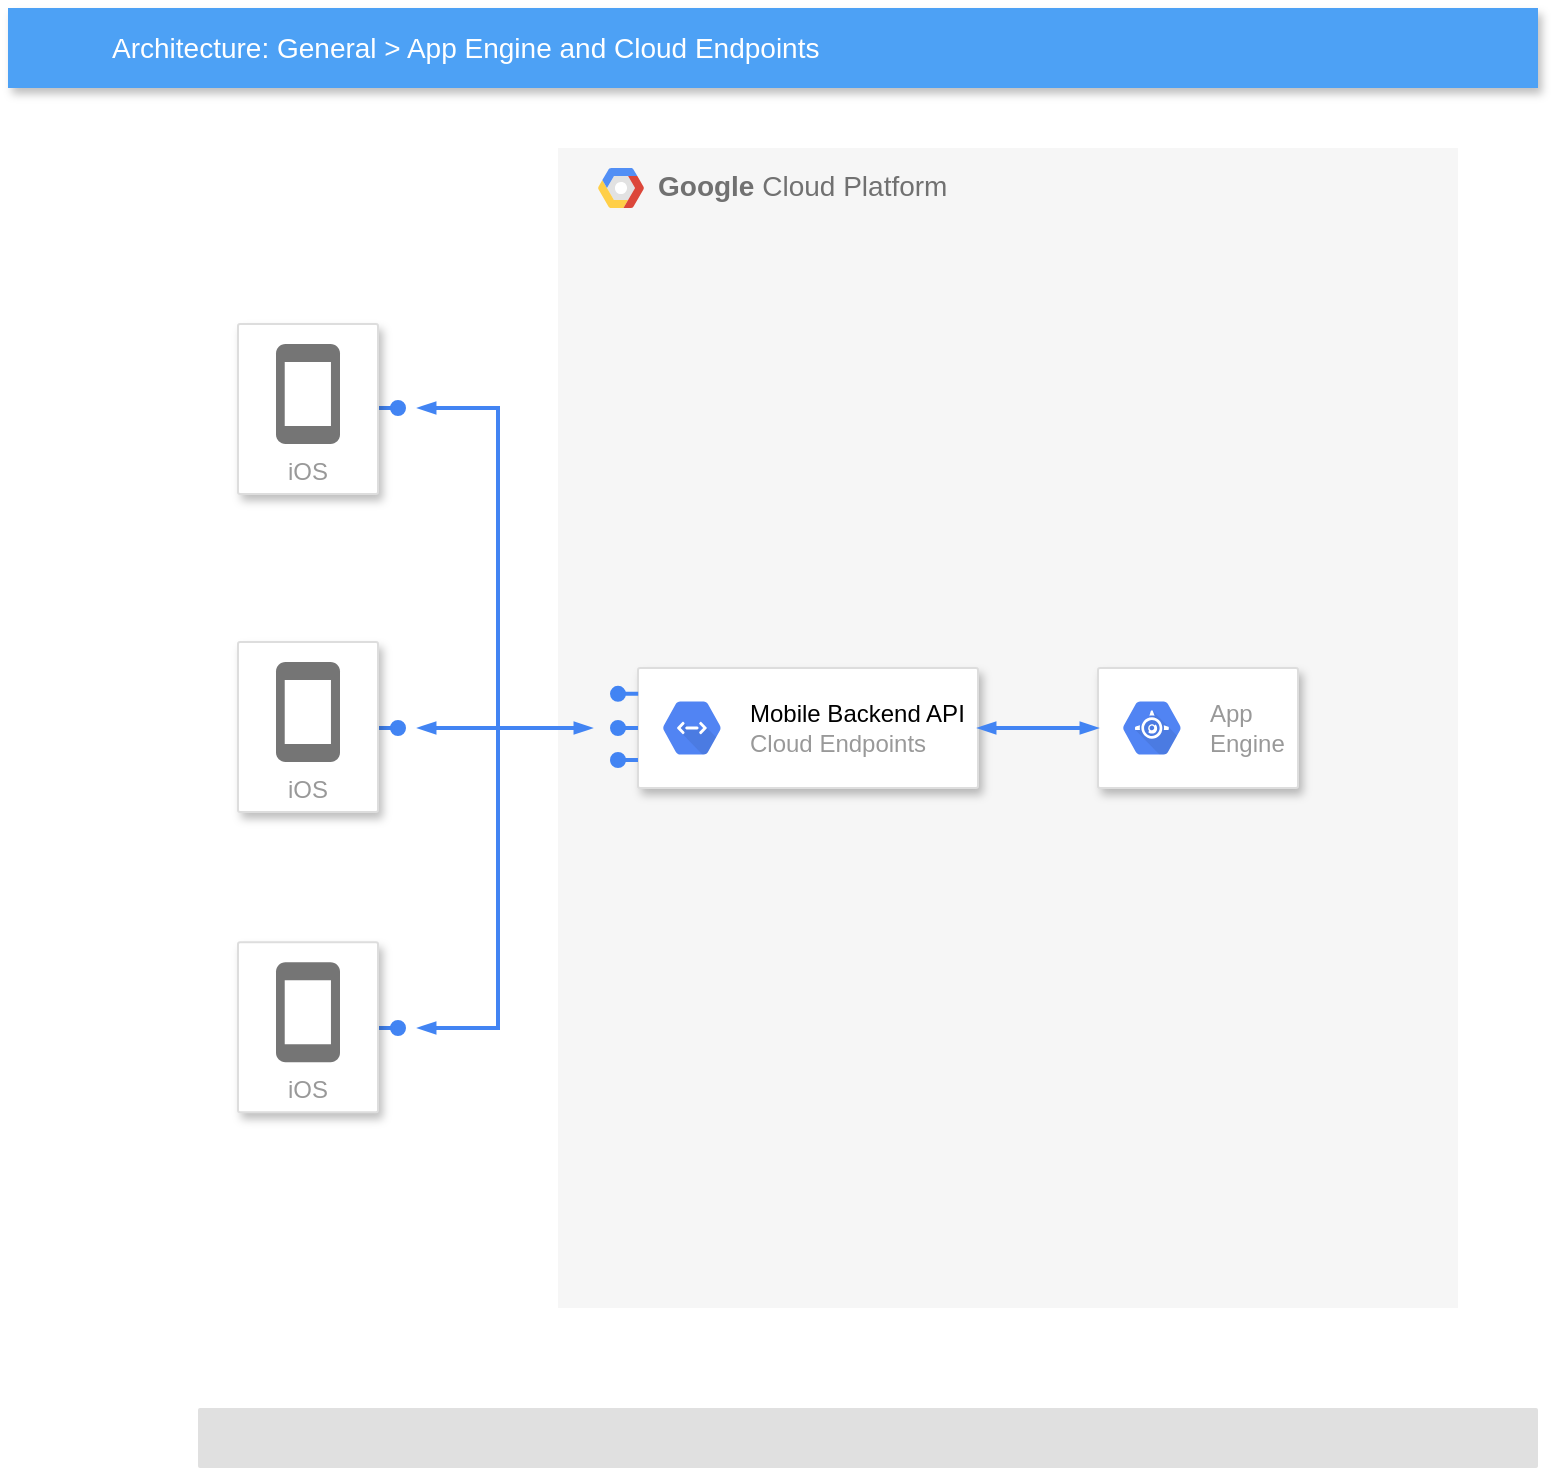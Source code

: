 <mxfile version="13.6.2" type="github"><diagram id="f106602c-feb2-e66a-4537-3a34d633f6aa" name="Page-1"><mxGraphModel dx="1422" dy="715" grid="1" gridSize="10" guides="1" tooltips="1" connect="1" arrows="1" fold="1" page="1" pageScale="1" pageWidth="1169" pageHeight="827" background="#ffffff" math="0" shadow="0"><root><mxCell id="0"/><mxCell id="1" parent="0"/><mxCell id="14" value="&lt;b&gt;Google &lt;/b&gt;Cloud Platform" style="fillColor=#F6F6F6;strokeColor=none;shadow=0;gradientColor=none;fontSize=14;align=left;spacing=10;fontColor=#717171;9E9E9E;verticalAlign=top;spacingTop=-4;fontStyle=0;spacingLeft=40;html=1;" parent="1" vertex="1"><mxGeometry x="360" y="110" width="450" height="580" as="geometry"/></mxCell><mxCell id="15" value="" style="shape=mxgraph.gcp2.google_cloud_platform;fillColor=#F6F6F6;strokeColor=none;shadow=0;gradientColor=none;" parent="14" vertex="1"><mxGeometry width="23" height="20" relative="1" as="geometry"><mxPoint x="20" y="10" as="offset"/></mxGeometry></mxCell><mxCell id="23" value="" style="strokeColor=#dddddd;fillColor=#ffffff;shadow=1;strokeWidth=1;rounded=1;absoluteArcSize=1;arcSize=2;fontSize=14;fontColor=#808080;align=left;html=1;" parent="14" vertex="1"><mxGeometry x="270" y="260" width="100" height="60" as="geometry"/></mxCell><mxCell id="24" value="App&#10;Engine" style="dashed=0;connectable=0;html=1;fillColor=#5184F3;strokeColor=none;shape=mxgraph.gcp2.hexIcon;prIcon=app_engine;part=1;labelPosition=right;verticalLabelPosition=middle;align=left;verticalAlign=middle;spacingLeft=5;fontColor=#999999;fontSize=12;" parent="23" vertex="1"><mxGeometry y="0.5" width="44" height="39" relative="1" as="geometry"><mxPoint x="5" y="-19.5" as="offset"/></mxGeometry></mxCell><mxCell id="2" value="Architecture: General &amp;gt; App Engine and Cloud Endpoints" style="fillColor=#4DA1F5;strokeColor=none;shadow=1;gradientColor=none;fontSize=14;align=left;spacingLeft=50;fontColor=#ffffff;html=1;" parent="1" vertex="1"><mxGeometry x="85" y="40" width="765" height="40" as="geometry"/></mxCell><mxCell id="5" value="" style="edgeStyle=elbowEdgeStyle;fontSize=12;html=1;endArrow=oval;endFill=1;rounded=0;strokeWidth=2;endSize=6;startSize=4;dashed=0;strokeColor=#4284F3;elbow=vertical;" parent="1" edge="1"><mxGeometry width="100" relative="1" as="geometry"><mxPoint x="270" y="239.953" as="sourcePoint"/><mxPoint x="280" y="240" as="targetPoint"/></mxGeometry></mxCell><mxCell id="8" value="" style="edgeStyle=elbowEdgeStyle;fontSize=12;html=1;endArrow=oval;endFill=1;rounded=0;strokeWidth=2;endSize=6;startSize=4;dashed=0;strokeColor=#4284F3;elbow=vertical;" parent="1" edge="1"><mxGeometry width="100" relative="1" as="geometry"><mxPoint x="270" y="399.94" as="sourcePoint"/><mxPoint x="280" y="400" as="targetPoint"/></mxGeometry></mxCell><mxCell id="11" value="" style="edgeStyle=elbowEdgeStyle;fontSize=12;html=1;endArrow=oval;endFill=1;rounded=0;strokeWidth=2;endSize=6;startSize=4;dashed=0;strokeColor=#4284F3;elbow=vertical;" parent="1" edge="1"><mxGeometry width="100" relative="1" as="geometry"><mxPoint x="270" y="549.989" as="sourcePoint"/><mxPoint x="280" y="550" as="targetPoint"/><Array as="points"/></mxGeometry></mxCell><mxCell id="12" value="" style="strokeColor=#dddddd;fillColor=#ffffff;shadow=1;strokeWidth=1;rounded=1;absoluteArcSize=1;arcSize=2;fontSize=14;fontColor=#808080;align=left;html=1;" parent="1" vertex="1"><mxGeometry x="400" y="370" width="170" height="60" as="geometry"/></mxCell><mxCell id="13" value="&lt;font color=&quot;#000000&quot;&gt;Mobile Backend API&lt;/font&gt;&lt;br&gt;Cloud Endpoints" style="dashed=0;connectable=0;html=1;fillColor=#5184F3;strokeColor=none;shape=mxgraph.gcp2.hexIcon;prIcon=cloud_endpoints;part=1;labelPosition=right;verticalLabelPosition=middle;align=left;verticalAlign=middle;spacingLeft=5;fontColor=#999999;fontSize=12;" parent="12" vertex="1"><mxGeometry y="0.5" width="44" height="39" relative="1" as="geometry"><mxPoint x="5" y="-19.5" as="offset"/></mxGeometry></mxCell><mxCell id="16" value="" style="rounded=1;absoluteArcSize=1;arcSize=2;html=1;strokeColor=none;gradientColor=none;shadow=0;dashed=0;strokeColor=none;fontSize=12;fontColor=#9E9E9E;align=left;verticalAlign=top;spacing=10;spacingTop=-4;fillColor=#E0E0E0;" parent="1" vertex="1"><mxGeometry x="180" y="740" width="670" height="30" as="geometry"/></mxCell><mxCell id="18" value="" style="edgeStyle=orthogonalEdgeStyle;fontSize=12;html=1;endArrow=blockThin;endFill=1;rounded=0;strokeWidth=2;endSize=4;startSize=4;dashed=0;strokeColor=#4284F3;startArrow=blockThin;startFill=1;" parent="1" edge="1"><mxGeometry width="100" relative="1" as="geometry"><mxPoint x="290" y="400" as="sourcePoint"/><mxPoint x="377" y="400" as="targetPoint"/><Array as="points"><mxPoint x="330" y="400"/><mxPoint x="330" y="400"/></Array></mxGeometry></mxCell><mxCell id="19" value="" style="fontSize=12;html=1;endArrow=blockThin;endFill=1;rounded=0;strokeWidth=2;endSize=4;startSize=4;dashed=0;strokeColor=#4284F3;startArrow=blockThin;startFill=1;edgeStyle=orthogonalEdgeStyle;" parent="1" edge="1"><mxGeometry width="100" relative="1" as="geometry"><mxPoint x="290" y="240" as="sourcePoint"/><mxPoint x="290" y="550" as="targetPoint"/><Array as="points"><mxPoint x="330" y="240"/><mxPoint x="330" y="550"/></Array></mxGeometry></mxCell><mxCell id="20" value="" style="edgeStyle=orthogonalEdgeStyle;fontSize=12;html=1;endArrow=oval;endFill=1;rounded=0;strokeWidth=2;endSize=6;startSize=4;dashed=0;strokeColor=#4284F3;exitX=0;exitY=0.149;exitPerimeter=0;" parent="1" edge="1"><mxGeometry width="100" relative="1" as="geometry"><mxPoint x="400.093" y="382.86" as="sourcePoint"/><mxPoint x="390" y="383" as="targetPoint"/></mxGeometry></mxCell><mxCell id="21" value="" style="edgeStyle=orthogonalEdgeStyle;fontSize=12;html=1;endArrow=oval;endFill=1;rounded=0;strokeWidth=2;endSize=6;startSize=4;dashed=0;strokeColor=#4284F3;" parent="1" edge="1"><mxGeometry width="100" relative="1" as="geometry"><mxPoint x="400" y="400" as="sourcePoint"/><mxPoint x="389.99" y="399.913" as="targetPoint"/></mxGeometry></mxCell><mxCell id="22" value="" style="edgeStyle=orthogonalEdgeStyle;fontSize=12;html=1;endArrow=oval;endFill=1;rounded=0;strokeWidth=2;endSize=6;startSize=4;dashed=0;strokeColor=#4284F3;" parent="1" edge="1"><mxGeometry width="100" relative="1" as="geometry"><mxPoint x="400" y="416.047" as="sourcePoint"/><mxPoint x="389.99" y="415.913" as="targetPoint"/></mxGeometry></mxCell><mxCell id="25" value="" style="edgeStyle=orthogonalEdgeStyle;fontSize=12;html=1;endArrow=blockThin;endFill=1;rounded=0;strokeWidth=2;endSize=4;startSize=4;dashed=0;strokeColor=#4284F3;startArrow=blockThin;startFill=1;" parent="1" source="12" target="23" edge="1"><mxGeometry width="100" relative="1" as="geometry"><mxPoint x="300" y="410" as="sourcePoint"/><mxPoint x="387" y="410" as="targetPoint"/><Array as="points"/></mxGeometry></mxCell><mxCell id="3" value="iOS" style="strokeColor=#dddddd;fillColor=#ffffff;shadow=1;strokeWidth=1;rounded=1;absoluteArcSize=1;arcSize=2;labelPosition=center;verticalLabelPosition=middle;align=center;verticalAlign=bottom;spacingLeft=0;fontColor=#999999;fontSize=12;whiteSpace=wrap;spacingBottom=2;html=1;" parent="1" vertex="1"><mxGeometry x="200" y="198" width="70" height="85" as="geometry"/></mxCell><mxCell id="4" value="" style="dashed=0;html=1;fillColor=#757575;strokeColor=none;shape=mxgraph.gcp2.phone;part=1;" parent="3" vertex="1"><mxGeometry x="0.5" width="32" height="50" relative="1" as="geometry"><mxPoint x="-16" y="10" as="offset"/></mxGeometry></mxCell><mxCell id="6" value="iOS" style="strokeColor=#dddddd;fillColor=#ffffff;shadow=1;strokeWidth=1;rounded=1;absoluteArcSize=1;arcSize=2;labelPosition=center;verticalLabelPosition=middle;align=center;verticalAlign=bottom;spacingLeft=0;fontColor=#999999;fontSize=12;whiteSpace=wrap;spacingBottom=2;html=1;" parent="1" vertex="1"><mxGeometry x="200" y="357" width="70" height="85" as="geometry"/></mxCell><mxCell id="7" value="" style="dashed=0;html=1;fillColor=#757575;strokeColor=none;shape=mxgraph.gcp2.phone;part=1;" parent="6" vertex="1"><mxGeometry x="0.5" width="32" height="50" relative="1" as="geometry"><mxPoint x="-16" y="10" as="offset"/></mxGeometry></mxCell><mxCell id="9" value="iOS" style="strokeColor=#dddddd;fillColor=#ffffff;shadow=1;strokeWidth=1;rounded=1;absoluteArcSize=1;arcSize=2;labelPosition=center;verticalLabelPosition=middle;align=center;verticalAlign=bottom;spacingLeft=0;fontColor=#999999;fontSize=12;whiteSpace=wrap;spacingBottom=2;html=1;" parent="1" vertex="1"><mxGeometry x="200" y="507.143" width="70" height="85" as="geometry"/></mxCell><mxCell id="10" value="" style="dashed=0;html=1;fillColor=#757575;strokeColor=none;shape=mxgraph.gcp2.phone;part=1;" parent="9" vertex="1"><mxGeometry x="0.5" width="32" height="50" relative="1" as="geometry"><mxPoint x="-16" y="10" as="offset"/></mxGeometry></mxCell></root></mxGraphModel></diagram></mxfile>